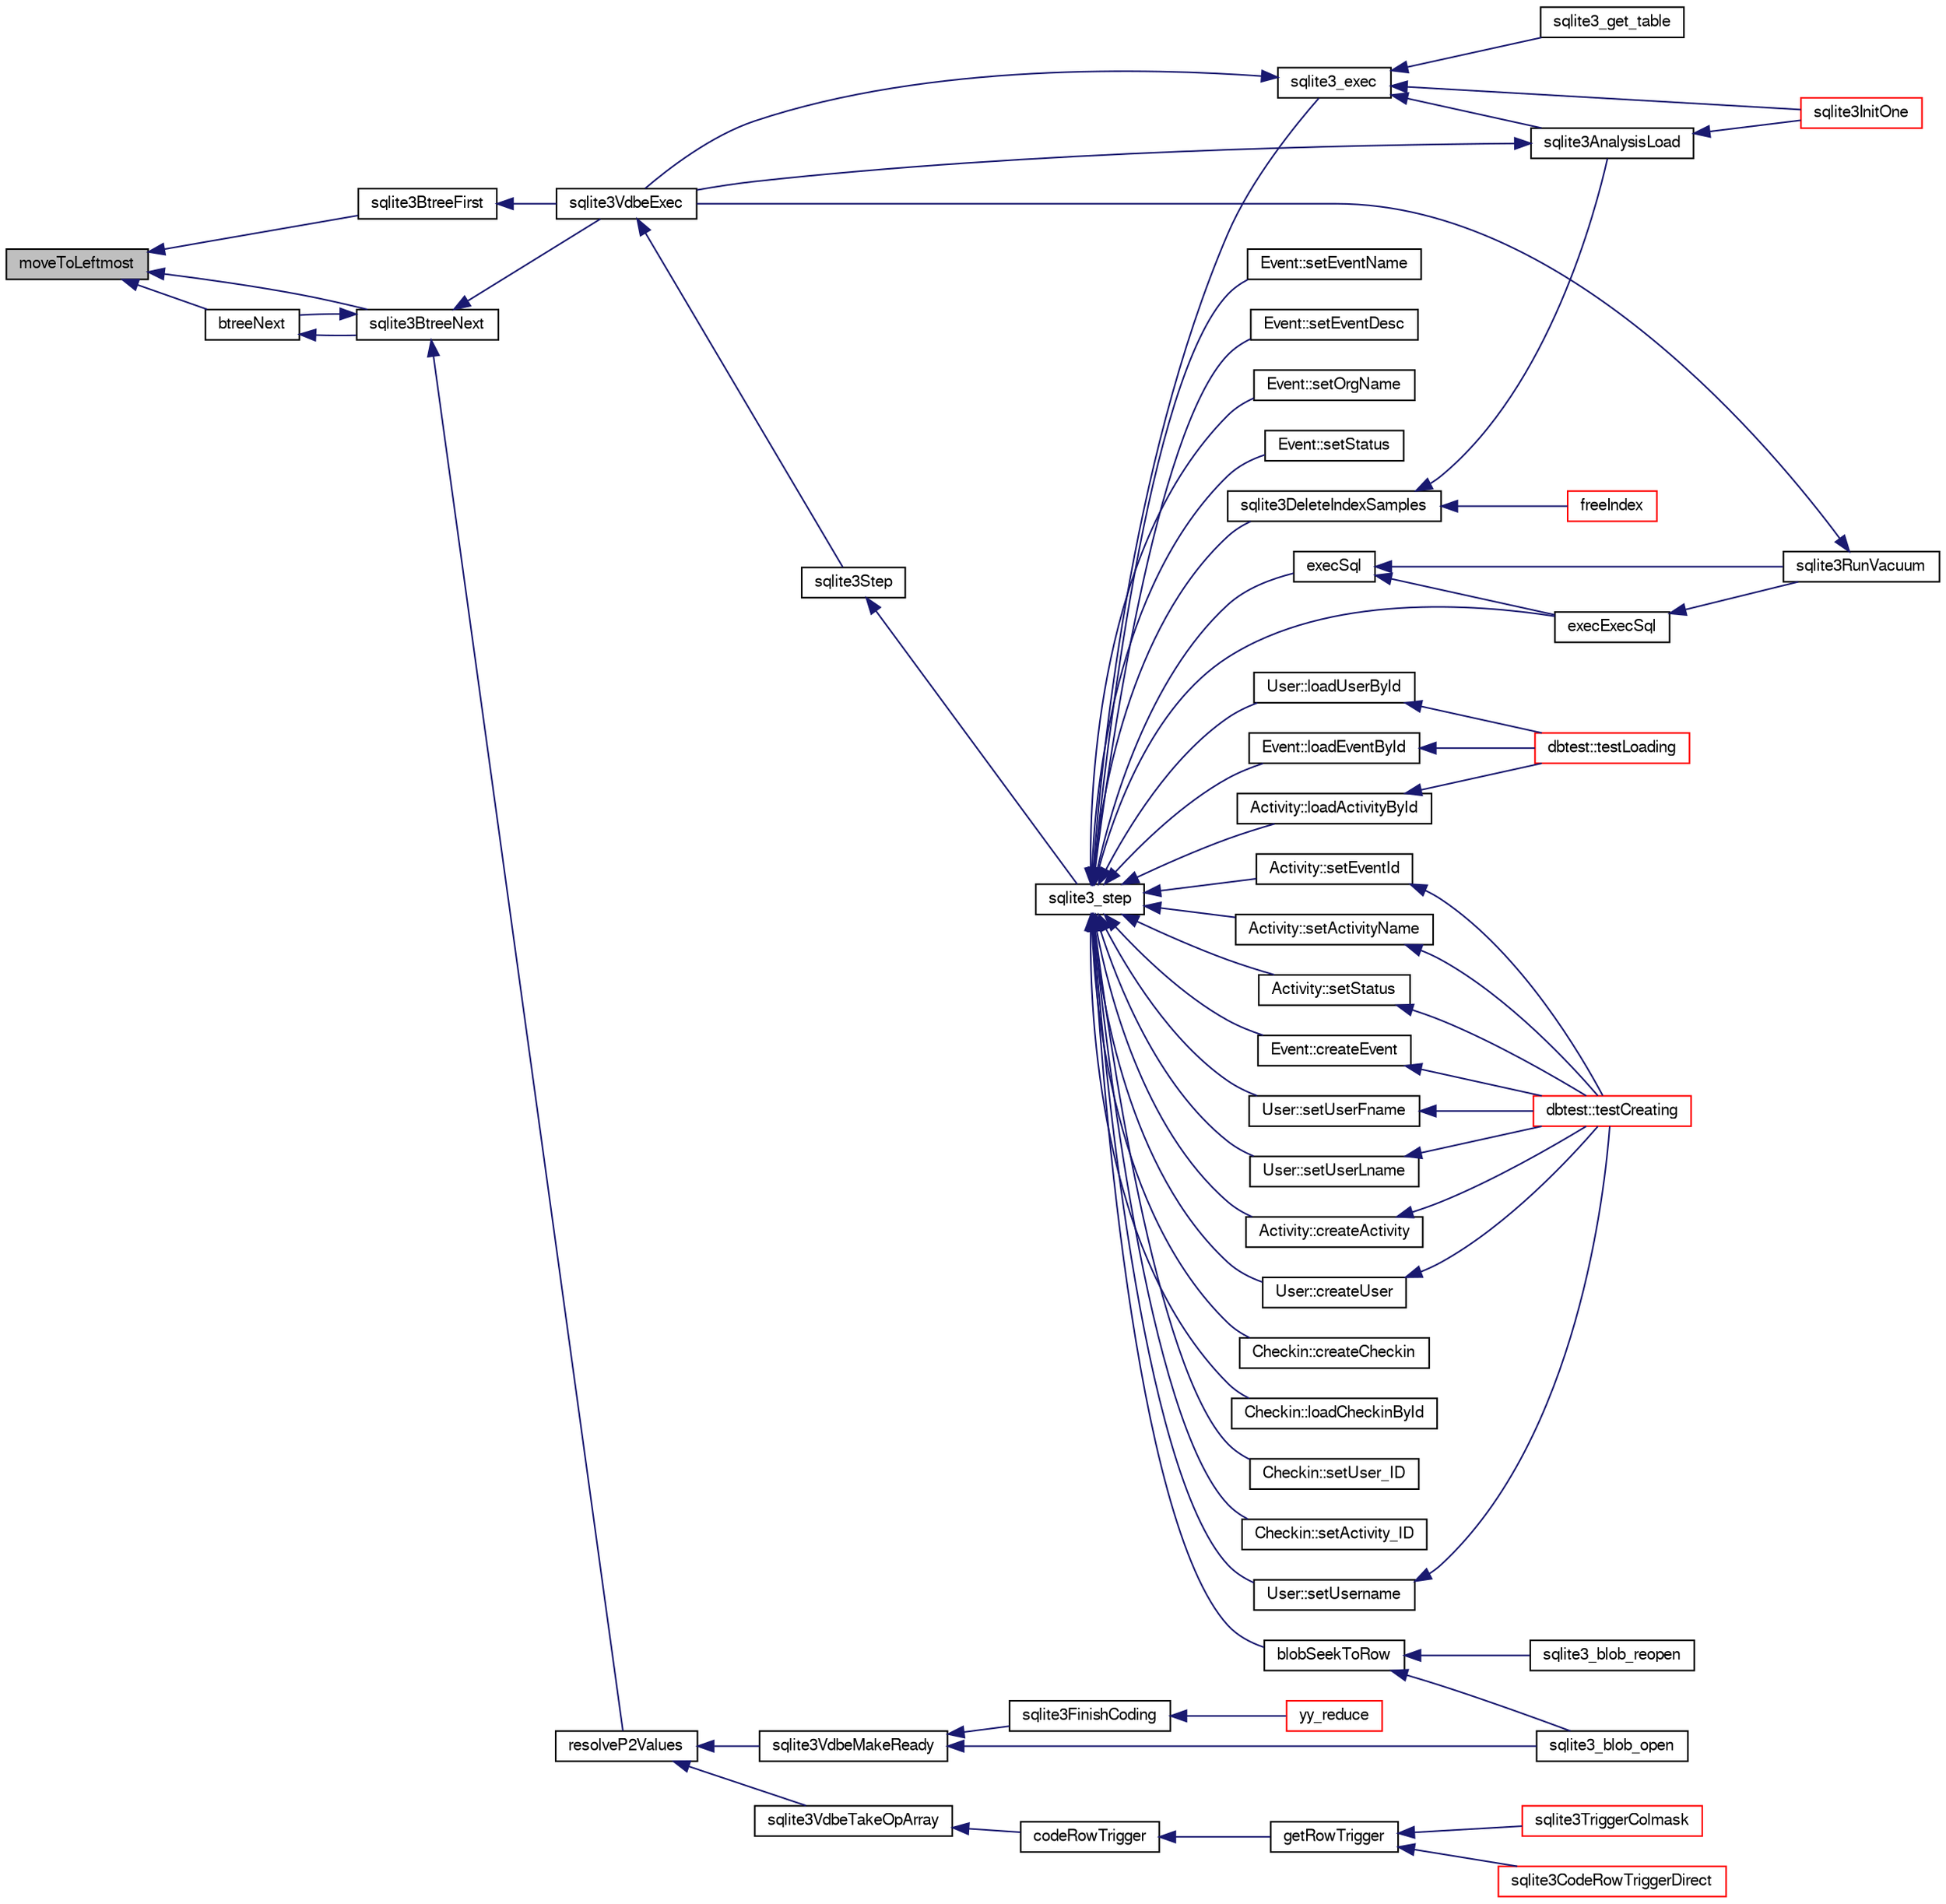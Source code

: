 digraph "moveToLeftmost"
{
  edge [fontname="FreeSans",fontsize="10",labelfontname="FreeSans",labelfontsize="10"];
  node [fontname="FreeSans",fontsize="10",shape=record];
  rankdir="LR";
  Node170377 [label="moveToLeftmost",height=0.2,width=0.4,color="black", fillcolor="grey75", style="filled", fontcolor="black"];
  Node170377 -> Node170378 [dir="back",color="midnightblue",fontsize="10",style="solid",fontname="FreeSans"];
  Node170378 [label="sqlite3BtreeFirst",height=0.2,width=0.4,color="black", fillcolor="white", style="filled",URL="$sqlite3_8c.html#a1e6ef22f77a31436c5918e4b05403093"];
  Node170378 -> Node170379 [dir="back",color="midnightblue",fontsize="10",style="solid",fontname="FreeSans"];
  Node170379 [label="sqlite3VdbeExec",height=0.2,width=0.4,color="black", fillcolor="white", style="filled",URL="$sqlite3_8c.html#a8ce40a614bdc56719c4d642b1e4dfb21"];
  Node170379 -> Node170380 [dir="back",color="midnightblue",fontsize="10",style="solid",fontname="FreeSans"];
  Node170380 [label="sqlite3Step",height=0.2,width=0.4,color="black", fillcolor="white", style="filled",URL="$sqlite3_8c.html#a3f2872e873e2758a4beedad1d5113554"];
  Node170380 -> Node170381 [dir="back",color="midnightblue",fontsize="10",style="solid",fontname="FreeSans"];
  Node170381 [label="sqlite3_step",height=0.2,width=0.4,color="black", fillcolor="white", style="filled",URL="$sqlite3_8h.html#ac1e491ce36b7471eb28387f7d3c74334"];
  Node170381 -> Node170382 [dir="back",color="midnightblue",fontsize="10",style="solid",fontname="FreeSans"];
  Node170382 [label="Activity::createActivity",height=0.2,width=0.4,color="black", fillcolor="white", style="filled",URL="$classActivity.html#a813cc5e52c14ab49b39014c134e3425b"];
  Node170382 -> Node170383 [dir="back",color="midnightblue",fontsize="10",style="solid",fontname="FreeSans"];
  Node170383 [label="dbtest::testCreating",height=0.2,width=0.4,color="red", fillcolor="white", style="filled",URL="$classdbtest.html#a8193e88a7df657069c8a6bd09c8243b7"];
  Node170381 -> Node170385 [dir="back",color="midnightblue",fontsize="10",style="solid",fontname="FreeSans"];
  Node170385 [label="Activity::loadActivityById",height=0.2,width=0.4,color="black", fillcolor="white", style="filled",URL="$classActivity.html#abe4ffb4f08a47212ebf9013259d9e7fd"];
  Node170385 -> Node170386 [dir="back",color="midnightblue",fontsize="10",style="solid",fontname="FreeSans"];
  Node170386 [label="dbtest::testLoading",height=0.2,width=0.4,color="red", fillcolor="white", style="filled",URL="$classdbtest.html#a6f98d82a2c8e2b9040848763504ddae1"];
  Node170381 -> Node170387 [dir="back",color="midnightblue",fontsize="10",style="solid",fontname="FreeSans"];
  Node170387 [label="Activity::setEventId",height=0.2,width=0.4,color="black", fillcolor="white", style="filled",URL="$classActivity.html#adb1d0fd0d08f473e068f0a4086bfa9ca"];
  Node170387 -> Node170383 [dir="back",color="midnightblue",fontsize="10",style="solid",fontname="FreeSans"];
  Node170381 -> Node170388 [dir="back",color="midnightblue",fontsize="10",style="solid",fontname="FreeSans"];
  Node170388 [label="Activity::setActivityName",height=0.2,width=0.4,color="black", fillcolor="white", style="filled",URL="$classActivity.html#a62dc3737b33915a36086f9dd26d16a81"];
  Node170388 -> Node170383 [dir="back",color="midnightblue",fontsize="10",style="solid",fontname="FreeSans"];
  Node170381 -> Node170389 [dir="back",color="midnightblue",fontsize="10",style="solid",fontname="FreeSans"];
  Node170389 [label="Activity::setStatus",height=0.2,width=0.4,color="black", fillcolor="white", style="filled",URL="$classActivity.html#af618135a7738f4d2a7ee147a8ef912ea"];
  Node170389 -> Node170383 [dir="back",color="midnightblue",fontsize="10",style="solid",fontname="FreeSans"];
  Node170381 -> Node170390 [dir="back",color="midnightblue",fontsize="10",style="solid",fontname="FreeSans"];
  Node170390 [label="Checkin::createCheckin",height=0.2,width=0.4,color="black", fillcolor="white", style="filled",URL="$classCheckin.html#a4e40acdf7fff0e607f6de4f24f3a163c"];
  Node170381 -> Node170391 [dir="back",color="midnightblue",fontsize="10",style="solid",fontname="FreeSans"];
  Node170391 [label="Checkin::loadCheckinById",height=0.2,width=0.4,color="black", fillcolor="white", style="filled",URL="$classCheckin.html#a3461f70ea6c68475225f2a07f78a21e0"];
  Node170381 -> Node170392 [dir="back",color="midnightblue",fontsize="10",style="solid",fontname="FreeSans"];
  Node170392 [label="Checkin::setUser_ID",height=0.2,width=0.4,color="black", fillcolor="white", style="filled",URL="$classCheckin.html#a76ab640f4f912876dbebf183db5359c6"];
  Node170381 -> Node170393 [dir="back",color="midnightblue",fontsize="10",style="solid",fontname="FreeSans"];
  Node170393 [label="Checkin::setActivity_ID",height=0.2,width=0.4,color="black", fillcolor="white", style="filled",URL="$classCheckin.html#ab2ff3ec2604ec73a42af25874a00b232"];
  Node170381 -> Node170394 [dir="back",color="midnightblue",fontsize="10",style="solid",fontname="FreeSans"];
  Node170394 [label="Event::createEvent",height=0.2,width=0.4,color="black", fillcolor="white", style="filled",URL="$classEvent.html#a77adb9f4a46ffb32c2d931f0691f5903"];
  Node170394 -> Node170383 [dir="back",color="midnightblue",fontsize="10",style="solid",fontname="FreeSans"];
  Node170381 -> Node170395 [dir="back",color="midnightblue",fontsize="10",style="solid",fontname="FreeSans"];
  Node170395 [label="Event::loadEventById",height=0.2,width=0.4,color="black", fillcolor="white", style="filled",URL="$classEvent.html#afa66cea33f722dbeecb69cc98fdea055"];
  Node170395 -> Node170386 [dir="back",color="midnightblue",fontsize="10",style="solid",fontname="FreeSans"];
  Node170381 -> Node170396 [dir="back",color="midnightblue",fontsize="10",style="solid",fontname="FreeSans"];
  Node170396 [label="Event::setEventName",height=0.2,width=0.4,color="black", fillcolor="white", style="filled",URL="$classEvent.html#a10596b6ca077df05184e30d62b08729d"];
  Node170381 -> Node170397 [dir="back",color="midnightblue",fontsize="10",style="solid",fontname="FreeSans"];
  Node170397 [label="Event::setEventDesc",height=0.2,width=0.4,color="black", fillcolor="white", style="filled",URL="$classEvent.html#ae36b8377dcae792f1c5c4726024c981b"];
  Node170381 -> Node170398 [dir="back",color="midnightblue",fontsize="10",style="solid",fontname="FreeSans"];
  Node170398 [label="Event::setOrgName",height=0.2,width=0.4,color="black", fillcolor="white", style="filled",URL="$classEvent.html#a19aac0f776bd764563a54977656cf680"];
  Node170381 -> Node170399 [dir="back",color="midnightblue",fontsize="10",style="solid",fontname="FreeSans"];
  Node170399 [label="Event::setStatus",height=0.2,width=0.4,color="black", fillcolor="white", style="filled",URL="$classEvent.html#ab0a6b9285af0f4172eb841e2b80f8972"];
  Node170381 -> Node170400 [dir="back",color="midnightblue",fontsize="10",style="solid",fontname="FreeSans"];
  Node170400 [label="blobSeekToRow",height=0.2,width=0.4,color="black", fillcolor="white", style="filled",URL="$sqlite3_8c.html#afff57e13332b98c8a44a7cebe38962ab"];
  Node170400 -> Node170401 [dir="back",color="midnightblue",fontsize="10",style="solid",fontname="FreeSans"];
  Node170401 [label="sqlite3_blob_open",height=0.2,width=0.4,color="black", fillcolor="white", style="filled",URL="$sqlite3_8h.html#adb8ad839a5bdd62a43785132bc7dd518"];
  Node170400 -> Node170402 [dir="back",color="midnightblue",fontsize="10",style="solid",fontname="FreeSans"];
  Node170402 [label="sqlite3_blob_reopen",height=0.2,width=0.4,color="black", fillcolor="white", style="filled",URL="$sqlite3_8h.html#abc77c24fdc0150138490359a94360f7e"];
  Node170381 -> Node170403 [dir="back",color="midnightblue",fontsize="10",style="solid",fontname="FreeSans"];
  Node170403 [label="sqlite3DeleteIndexSamples",height=0.2,width=0.4,color="black", fillcolor="white", style="filled",URL="$sqlite3_8c.html#aaeda0302fbf61397ec009f65bed047ef"];
  Node170403 -> Node170404 [dir="back",color="midnightblue",fontsize="10",style="solid",fontname="FreeSans"];
  Node170404 [label="sqlite3AnalysisLoad",height=0.2,width=0.4,color="black", fillcolor="white", style="filled",URL="$sqlite3_8c.html#a48a2301c27e1d3d68708b9b8761b5a01"];
  Node170404 -> Node170379 [dir="back",color="midnightblue",fontsize="10",style="solid",fontname="FreeSans"];
  Node170404 -> Node170405 [dir="back",color="midnightblue",fontsize="10",style="solid",fontname="FreeSans"];
  Node170405 [label="sqlite3InitOne",height=0.2,width=0.4,color="red", fillcolor="white", style="filled",URL="$sqlite3_8c.html#ac4318b25df65269906b0379251fe9b85"];
  Node170403 -> Node170506 [dir="back",color="midnightblue",fontsize="10",style="solid",fontname="FreeSans"];
  Node170506 [label="freeIndex",height=0.2,width=0.4,color="red", fillcolor="white", style="filled",URL="$sqlite3_8c.html#a00907c99c18d5bcb9d0b38c077146c31"];
  Node170381 -> Node170572 [dir="back",color="midnightblue",fontsize="10",style="solid",fontname="FreeSans"];
  Node170572 [label="sqlite3_exec",height=0.2,width=0.4,color="black", fillcolor="white", style="filled",URL="$sqlite3_8h.html#a97487ec8150e0bcc8fa392ab8f0e24db"];
  Node170572 -> Node170379 [dir="back",color="midnightblue",fontsize="10",style="solid",fontname="FreeSans"];
  Node170572 -> Node170404 [dir="back",color="midnightblue",fontsize="10",style="solid",fontname="FreeSans"];
  Node170572 -> Node170405 [dir="back",color="midnightblue",fontsize="10",style="solid",fontname="FreeSans"];
  Node170572 -> Node170573 [dir="back",color="midnightblue",fontsize="10",style="solid",fontname="FreeSans"];
  Node170573 [label="sqlite3_get_table",height=0.2,width=0.4,color="black", fillcolor="white", style="filled",URL="$sqlite3_8h.html#a5effeac4e12df57beaa35c5be1f61579"];
  Node170381 -> Node170563 [dir="back",color="midnightblue",fontsize="10",style="solid",fontname="FreeSans"];
  Node170563 [label="execSql",height=0.2,width=0.4,color="black", fillcolor="white", style="filled",URL="$sqlite3_8c.html#a7d16651b98a110662f4c265eff0246cb"];
  Node170563 -> Node170564 [dir="back",color="midnightblue",fontsize="10",style="solid",fontname="FreeSans"];
  Node170564 [label="execExecSql",height=0.2,width=0.4,color="black", fillcolor="white", style="filled",URL="$sqlite3_8c.html#ac1be09a6c047f21133d16378d301e0d4"];
  Node170564 -> Node170565 [dir="back",color="midnightblue",fontsize="10",style="solid",fontname="FreeSans"];
  Node170565 [label="sqlite3RunVacuum",height=0.2,width=0.4,color="black", fillcolor="white", style="filled",URL="$sqlite3_8c.html#a5e83ddc7b3e7e8e79ad5d1fc92de1d2f"];
  Node170565 -> Node170379 [dir="back",color="midnightblue",fontsize="10",style="solid",fontname="FreeSans"];
  Node170563 -> Node170565 [dir="back",color="midnightblue",fontsize="10",style="solid",fontname="FreeSans"];
  Node170381 -> Node170564 [dir="back",color="midnightblue",fontsize="10",style="solid",fontname="FreeSans"];
  Node170381 -> Node170566 [dir="back",color="midnightblue",fontsize="10",style="solid",fontname="FreeSans"];
  Node170566 [label="User::createUser",height=0.2,width=0.4,color="black", fillcolor="white", style="filled",URL="$classUser.html#a22ed673939e8cc0a136130b809bba513"];
  Node170566 -> Node170383 [dir="back",color="midnightblue",fontsize="10",style="solid",fontname="FreeSans"];
  Node170381 -> Node170567 [dir="back",color="midnightblue",fontsize="10",style="solid",fontname="FreeSans"];
  Node170567 [label="User::loadUserById",height=0.2,width=0.4,color="black", fillcolor="white", style="filled",URL="$classUser.html#a863377665b7fb83c5547dcf9727f5092"];
  Node170567 -> Node170386 [dir="back",color="midnightblue",fontsize="10",style="solid",fontname="FreeSans"];
  Node170381 -> Node170568 [dir="back",color="midnightblue",fontsize="10",style="solid",fontname="FreeSans"];
  Node170568 [label="User::setUsername",height=0.2,width=0.4,color="black", fillcolor="white", style="filled",URL="$classUser.html#aa0497022a136cb78de785b0a39ae60b1"];
  Node170568 -> Node170383 [dir="back",color="midnightblue",fontsize="10",style="solid",fontname="FreeSans"];
  Node170381 -> Node170569 [dir="back",color="midnightblue",fontsize="10",style="solid",fontname="FreeSans"];
  Node170569 [label="User::setUserFname",height=0.2,width=0.4,color="black", fillcolor="white", style="filled",URL="$classUser.html#a72657eb55cd0ca437b4841a43f19912f"];
  Node170569 -> Node170383 [dir="back",color="midnightblue",fontsize="10",style="solid",fontname="FreeSans"];
  Node170381 -> Node170570 [dir="back",color="midnightblue",fontsize="10",style="solid",fontname="FreeSans"];
  Node170570 [label="User::setUserLname",height=0.2,width=0.4,color="black", fillcolor="white", style="filled",URL="$classUser.html#aa25973387e5afe1aa6f60dd6545e33b5"];
  Node170570 -> Node170383 [dir="back",color="midnightblue",fontsize="10",style="solid",fontname="FreeSans"];
  Node170377 -> Node170640 [dir="back",color="midnightblue",fontsize="10",style="solid",fontname="FreeSans"];
  Node170640 [label="btreeNext",height=0.2,width=0.4,color="black", fillcolor="white", style="filled",URL="$sqlite3_8c.html#a937623744e3658bd068b8ad99e87c356"];
  Node170640 -> Node170641 [dir="back",color="midnightblue",fontsize="10",style="solid",fontname="FreeSans"];
  Node170641 [label="sqlite3BtreeNext",height=0.2,width=0.4,color="black", fillcolor="white", style="filled",URL="$sqlite3_8c.html#aa56f96564bee008046aa50f7f8455887"];
  Node170641 -> Node170640 [dir="back",color="midnightblue",fontsize="10",style="solid",fontname="FreeSans"];
  Node170641 -> Node170642 [dir="back",color="midnightblue",fontsize="10",style="solid",fontname="FreeSans"];
  Node170642 [label="resolveP2Values",height=0.2,width=0.4,color="black", fillcolor="white", style="filled",URL="$sqlite3_8c.html#a9aa9c7da468f7325e427e599812b92ab"];
  Node170642 -> Node170643 [dir="back",color="midnightblue",fontsize="10",style="solid",fontname="FreeSans"];
  Node170643 [label="sqlite3VdbeTakeOpArray",height=0.2,width=0.4,color="black", fillcolor="white", style="filled",URL="$sqlite3_8c.html#a1f7b118692db626cff3d33803d463103"];
  Node170643 -> Node170427 [dir="back",color="midnightblue",fontsize="10",style="solid",fontname="FreeSans"];
  Node170427 [label="codeRowTrigger",height=0.2,width=0.4,color="black", fillcolor="white", style="filled",URL="$sqlite3_8c.html#a463cea5aaaf388b560b206570a0022fc"];
  Node170427 -> Node170428 [dir="back",color="midnightblue",fontsize="10",style="solid",fontname="FreeSans"];
  Node170428 [label="getRowTrigger",height=0.2,width=0.4,color="black", fillcolor="white", style="filled",URL="$sqlite3_8c.html#a69626ef20b540d1a2b19cf56f3f45689"];
  Node170428 -> Node170429 [dir="back",color="midnightblue",fontsize="10",style="solid",fontname="FreeSans"];
  Node170429 [label="sqlite3CodeRowTriggerDirect",height=0.2,width=0.4,color="red", fillcolor="white", style="filled",URL="$sqlite3_8c.html#ad92829f9001bcf89a0299dad5a48acd4"];
  Node170428 -> Node170436 [dir="back",color="midnightblue",fontsize="10",style="solid",fontname="FreeSans"];
  Node170436 [label="sqlite3TriggerColmask",height=0.2,width=0.4,color="red", fillcolor="white", style="filled",URL="$sqlite3_8c.html#acace8e99e37ae5e84ea03c65e820c540"];
  Node170642 -> Node170644 [dir="back",color="midnightblue",fontsize="10",style="solid",fontname="FreeSans"];
  Node170644 [label="sqlite3VdbeMakeReady",height=0.2,width=0.4,color="black", fillcolor="white", style="filled",URL="$sqlite3_8c.html#a04b3e310d0717c70e36c56429eda8368"];
  Node170644 -> Node170401 [dir="back",color="midnightblue",fontsize="10",style="solid",fontname="FreeSans"];
  Node170644 -> Node170479 [dir="back",color="midnightblue",fontsize="10",style="solid",fontname="FreeSans"];
  Node170479 [label="sqlite3FinishCoding",height=0.2,width=0.4,color="black", fillcolor="white", style="filled",URL="$sqlite3_8c.html#a651bc5b446c276c092705856d995b278"];
  Node170479 -> Node170409 [dir="back",color="midnightblue",fontsize="10",style="solid",fontname="FreeSans"];
  Node170409 [label="yy_reduce",height=0.2,width=0.4,color="red", fillcolor="white", style="filled",URL="$sqlite3_8c.html#a7c419a9b25711c666a9a2449ef377f14"];
  Node170641 -> Node170379 [dir="back",color="midnightblue",fontsize="10",style="solid",fontname="FreeSans"];
  Node170377 -> Node170641 [dir="back",color="midnightblue",fontsize="10",style="solid",fontname="FreeSans"];
}
